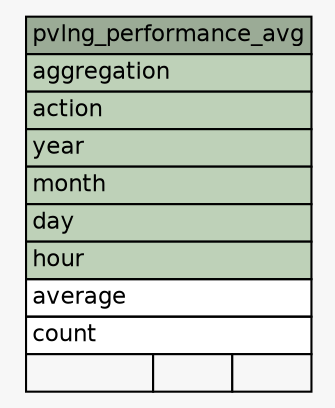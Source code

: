 // dot 2.26.3 on Linux 3.2.0-4-486
// SchemaSpy rev 590
digraph "pvlng_performance_avg" {
  graph [
    rankdir="RL"
    bgcolor="#f7f7f7"
    nodesep="0.18"
    ranksep="0.46"
    fontname="Helvetica"
    fontsize="11"
  ];
  node [
    fontname="Helvetica"
    fontsize="11"
    shape="plaintext"
  ];
  edge [
    arrowsize="0.8"
  ];
  "pvlng_performance_avg" [
    label=<
    <TABLE BORDER="0" CELLBORDER="1" CELLSPACING="0" BGCOLOR="#ffffff">
      <TR><TD COLSPAN="3" BGCOLOR="#9bab96" ALIGN="CENTER">pvlng_performance_avg</TD></TR>
      <TR><TD PORT="aggregation" COLSPAN="3" BGCOLOR="#bed1b8" ALIGN="LEFT">aggregation</TD></TR>
      <TR><TD PORT="action" COLSPAN="3" BGCOLOR="#bed1b8" ALIGN="LEFT">action</TD></TR>
      <TR><TD PORT="year" COLSPAN="3" BGCOLOR="#bed1b8" ALIGN="LEFT">year</TD></TR>
      <TR><TD PORT="month" COLSPAN="3" BGCOLOR="#bed1b8" ALIGN="LEFT">month</TD></TR>
      <TR><TD PORT="day" COLSPAN="3" BGCOLOR="#bed1b8" ALIGN="LEFT">day</TD></TR>
      <TR><TD PORT="hour" COLSPAN="3" BGCOLOR="#bed1b8" ALIGN="LEFT">hour</TD></TR>
      <TR><TD PORT="average" COLSPAN="3" ALIGN="LEFT">average</TD></TR>
      <TR><TD PORT="count" COLSPAN="3" ALIGN="LEFT">count</TD></TR>
      <TR><TD ALIGN="LEFT" BGCOLOR="#f7f7f7">  </TD><TD ALIGN="RIGHT" BGCOLOR="#f7f7f7">  </TD><TD ALIGN="RIGHT" BGCOLOR="#f7f7f7">  </TD></TR>
    </TABLE>>
    URL="tables/pvlng_performance_avg.html"
    tooltip="pvlng_performance_avg"
  ];
}
